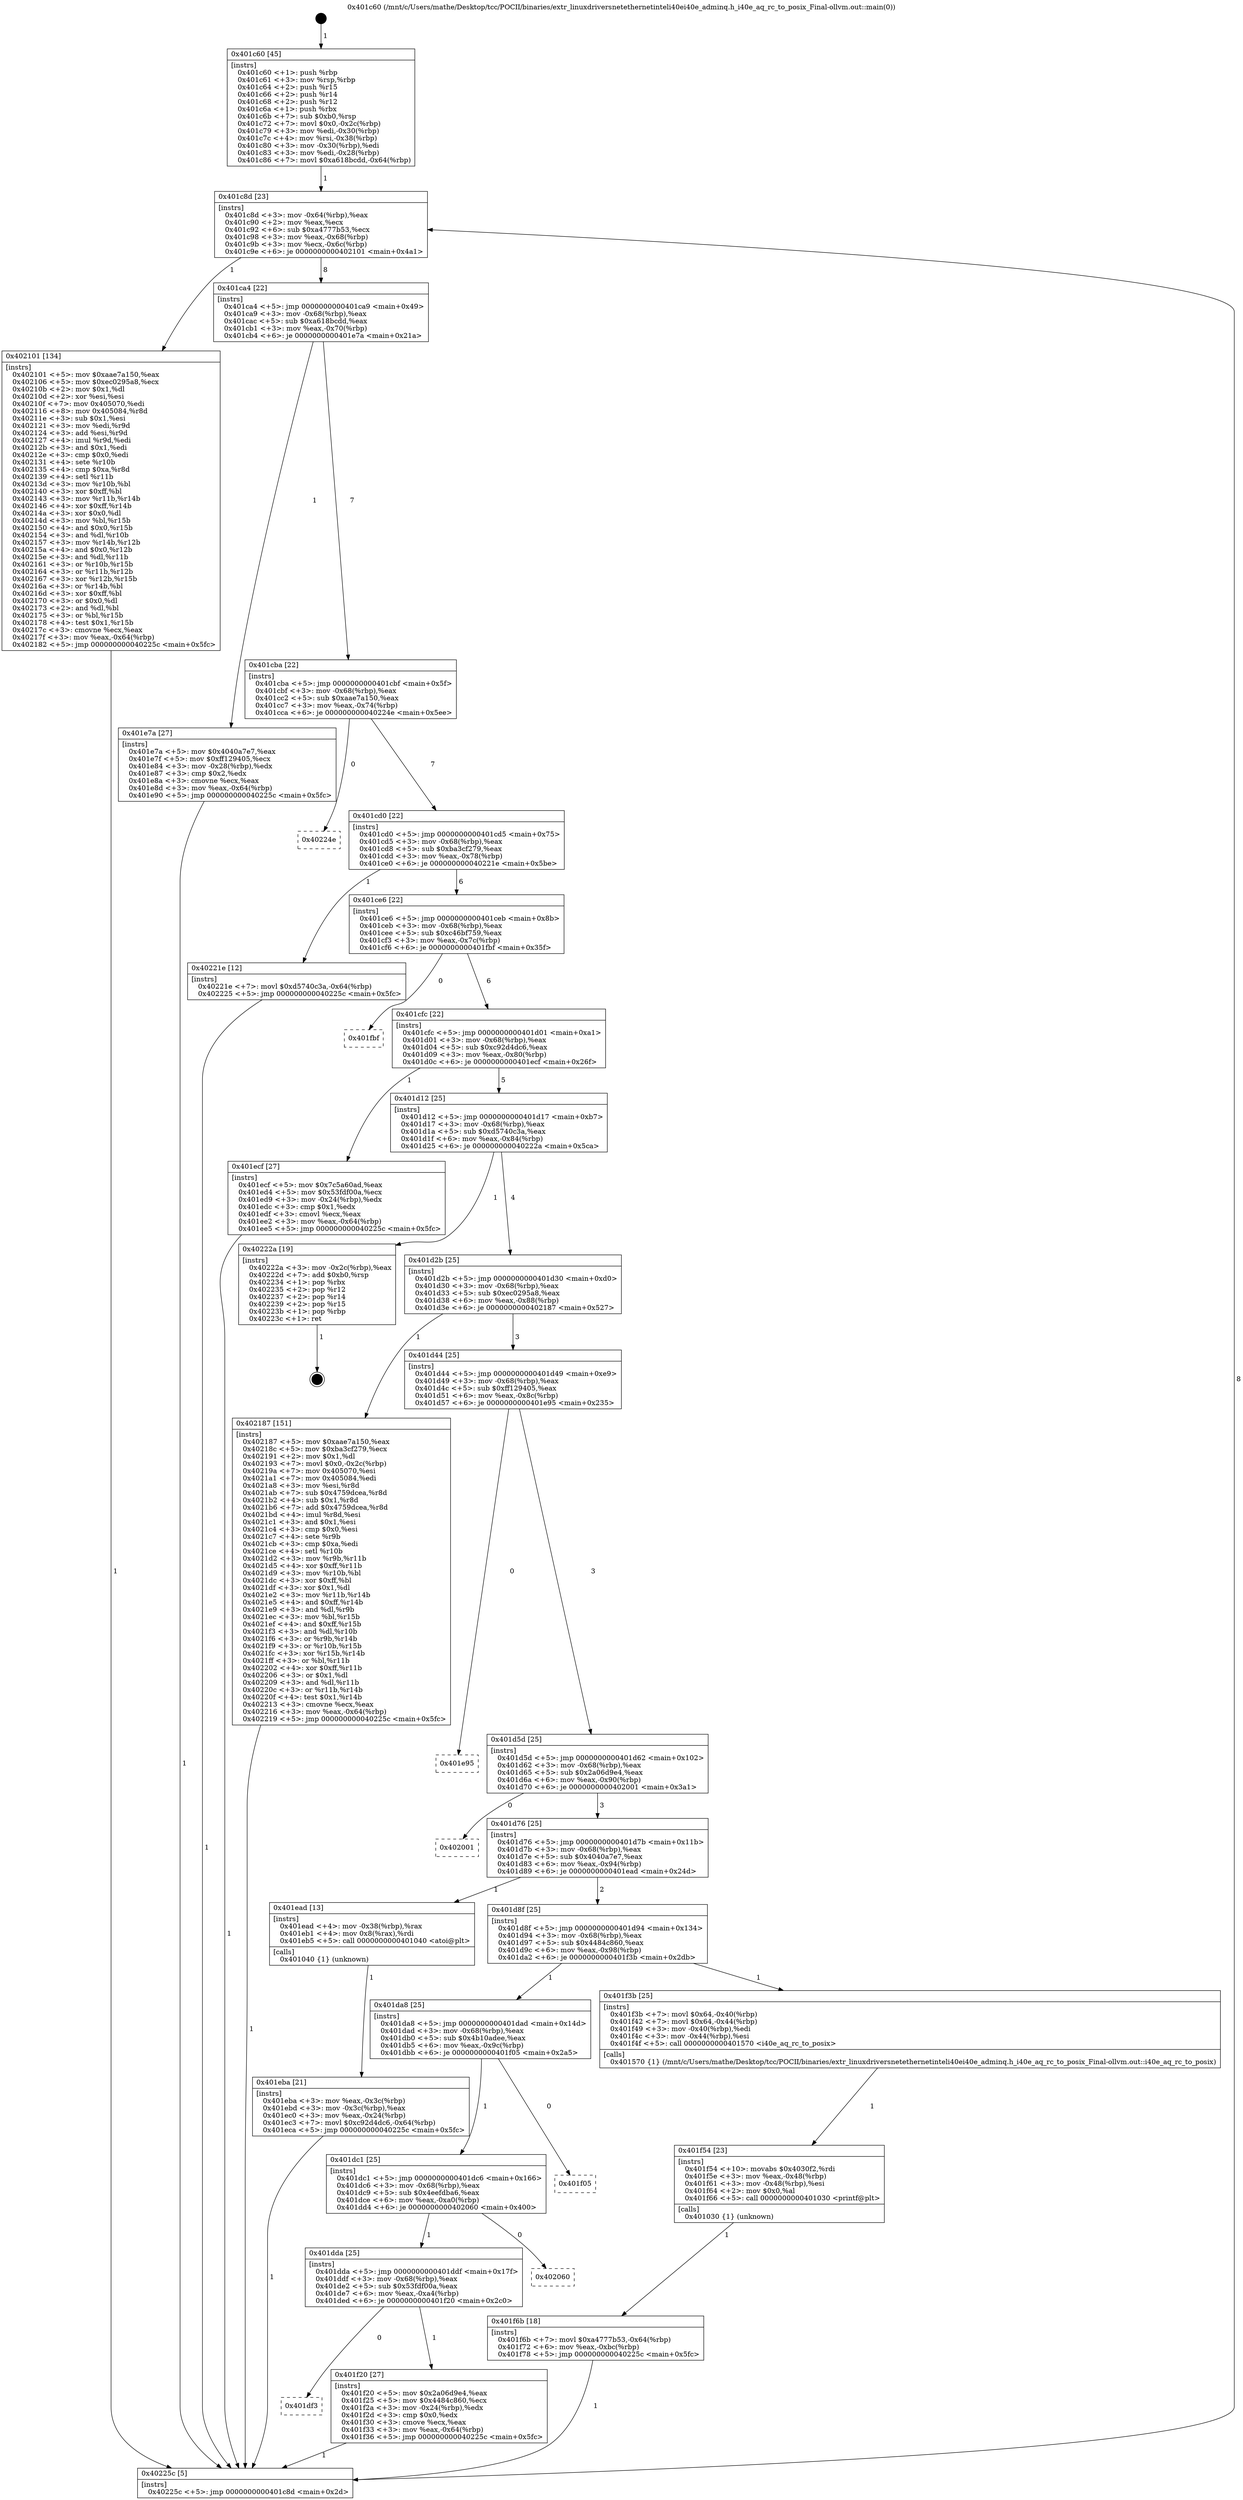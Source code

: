digraph "0x401c60" {
  label = "0x401c60 (/mnt/c/Users/mathe/Desktop/tcc/POCII/binaries/extr_linuxdriversnetethernetinteli40ei40e_adminq.h_i40e_aq_rc_to_posix_Final-ollvm.out::main(0))"
  labelloc = "t"
  node[shape=record]

  Entry [label="",width=0.3,height=0.3,shape=circle,fillcolor=black,style=filled]
  "0x401c8d" [label="{
     0x401c8d [23]\l
     | [instrs]\l
     &nbsp;&nbsp;0x401c8d \<+3\>: mov -0x64(%rbp),%eax\l
     &nbsp;&nbsp;0x401c90 \<+2\>: mov %eax,%ecx\l
     &nbsp;&nbsp;0x401c92 \<+6\>: sub $0xa4777b53,%ecx\l
     &nbsp;&nbsp;0x401c98 \<+3\>: mov %eax,-0x68(%rbp)\l
     &nbsp;&nbsp;0x401c9b \<+3\>: mov %ecx,-0x6c(%rbp)\l
     &nbsp;&nbsp;0x401c9e \<+6\>: je 0000000000402101 \<main+0x4a1\>\l
  }"]
  "0x402101" [label="{
     0x402101 [134]\l
     | [instrs]\l
     &nbsp;&nbsp;0x402101 \<+5\>: mov $0xaae7a150,%eax\l
     &nbsp;&nbsp;0x402106 \<+5\>: mov $0xec0295a8,%ecx\l
     &nbsp;&nbsp;0x40210b \<+2\>: mov $0x1,%dl\l
     &nbsp;&nbsp;0x40210d \<+2\>: xor %esi,%esi\l
     &nbsp;&nbsp;0x40210f \<+7\>: mov 0x405070,%edi\l
     &nbsp;&nbsp;0x402116 \<+8\>: mov 0x405084,%r8d\l
     &nbsp;&nbsp;0x40211e \<+3\>: sub $0x1,%esi\l
     &nbsp;&nbsp;0x402121 \<+3\>: mov %edi,%r9d\l
     &nbsp;&nbsp;0x402124 \<+3\>: add %esi,%r9d\l
     &nbsp;&nbsp;0x402127 \<+4\>: imul %r9d,%edi\l
     &nbsp;&nbsp;0x40212b \<+3\>: and $0x1,%edi\l
     &nbsp;&nbsp;0x40212e \<+3\>: cmp $0x0,%edi\l
     &nbsp;&nbsp;0x402131 \<+4\>: sete %r10b\l
     &nbsp;&nbsp;0x402135 \<+4\>: cmp $0xa,%r8d\l
     &nbsp;&nbsp;0x402139 \<+4\>: setl %r11b\l
     &nbsp;&nbsp;0x40213d \<+3\>: mov %r10b,%bl\l
     &nbsp;&nbsp;0x402140 \<+3\>: xor $0xff,%bl\l
     &nbsp;&nbsp;0x402143 \<+3\>: mov %r11b,%r14b\l
     &nbsp;&nbsp;0x402146 \<+4\>: xor $0xff,%r14b\l
     &nbsp;&nbsp;0x40214a \<+3\>: xor $0x0,%dl\l
     &nbsp;&nbsp;0x40214d \<+3\>: mov %bl,%r15b\l
     &nbsp;&nbsp;0x402150 \<+4\>: and $0x0,%r15b\l
     &nbsp;&nbsp;0x402154 \<+3\>: and %dl,%r10b\l
     &nbsp;&nbsp;0x402157 \<+3\>: mov %r14b,%r12b\l
     &nbsp;&nbsp;0x40215a \<+4\>: and $0x0,%r12b\l
     &nbsp;&nbsp;0x40215e \<+3\>: and %dl,%r11b\l
     &nbsp;&nbsp;0x402161 \<+3\>: or %r10b,%r15b\l
     &nbsp;&nbsp;0x402164 \<+3\>: or %r11b,%r12b\l
     &nbsp;&nbsp;0x402167 \<+3\>: xor %r12b,%r15b\l
     &nbsp;&nbsp;0x40216a \<+3\>: or %r14b,%bl\l
     &nbsp;&nbsp;0x40216d \<+3\>: xor $0xff,%bl\l
     &nbsp;&nbsp;0x402170 \<+3\>: or $0x0,%dl\l
     &nbsp;&nbsp;0x402173 \<+2\>: and %dl,%bl\l
     &nbsp;&nbsp;0x402175 \<+3\>: or %bl,%r15b\l
     &nbsp;&nbsp;0x402178 \<+4\>: test $0x1,%r15b\l
     &nbsp;&nbsp;0x40217c \<+3\>: cmovne %ecx,%eax\l
     &nbsp;&nbsp;0x40217f \<+3\>: mov %eax,-0x64(%rbp)\l
     &nbsp;&nbsp;0x402182 \<+5\>: jmp 000000000040225c \<main+0x5fc\>\l
  }"]
  "0x401ca4" [label="{
     0x401ca4 [22]\l
     | [instrs]\l
     &nbsp;&nbsp;0x401ca4 \<+5\>: jmp 0000000000401ca9 \<main+0x49\>\l
     &nbsp;&nbsp;0x401ca9 \<+3\>: mov -0x68(%rbp),%eax\l
     &nbsp;&nbsp;0x401cac \<+5\>: sub $0xa618bcdd,%eax\l
     &nbsp;&nbsp;0x401cb1 \<+3\>: mov %eax,-0x70(%rbp)\l
     &nbsp;&nbsp;0x401cb4 \<+6\>: je 0000000000401e7a \<main+0x21a\>\l
  }"]
  Exit [label="",width=0.3,height=0.3,shape=circle,fillcolor=black,style=filled,peripheries=2]
  "0x401e7a" [label="{
     0x401e7a [27]\l
     | [instrs]\l
     &nbsp;&nbsp;0x401e7a \<+5\>: mov $0x4040a7e7,%eax\l
     &nbsp;&nbsp;0x401e7f \<+5\>: mov $0xff129405,%ecx\l
     &nbsp;&nbsp;0x401e84 \<+3\>: mov -0x28(%rbp),%edx\l
     &nbsp;&nbsp;0x401e87 \<+3\>: cmp $0x2,%edx\l
     &nbsp;&nbsp;0x401e8a \<+3\>: cmovne %ecx,%eax\l
     &nbsp;&nbsp;0x401e8d \<+3\>: mov %eax,-0x64(%rbp)\l
     &nbsp;&nbsp;0x401e90 \<+5\>: jmp 000000000040225c \<main+0x5fc\>\l
  }"]
  "0x401cba" [label="{
     0x401cba [22]\l
     | [instrs]\l
     &nbsp;&nbsp;0x401cba \<+5\>: jmp 0000000000401cbf \<main+0x5f\>\l
     &nbsp;&nbsp;0x401cbf \<+3\>: mov -0x68(%rbp),%eax\l
     &nbsp;&nbsp;0x401cc2 \<+5\>: sub $0xaae7a150,%eax\l
     &nbsp;&nbsp;0x401cc7 \<+3\>: mov %eax,-0x74(%rbp)\l
     &nbsp;&nbsp;0x401cca \<+6\>: je 000000000040224e \<main+0x5ee\>\l
  }"]
  "0x40225c" [label="{
     0x40225c [5]\l
     | [instrs]\l
     &nbsp;&nbsp;0x40225c \<+5\>: jmp 0000000000401c8d \<main+0x2d\>\l
  }"]
  "0x401c60" [label="{
     0x401c60 [45]\l
     | [instrs]\l
     &nbsp;&nbsp;0x401c60 \<+1\>: push %rbp\l
     &nbsp;&nbsp;0x401c61 \<+3\>: mov %rsp,%rbp\l
     &nbsp;&nbsp;0x401c64 \<+2\>: push %r15\l
     &nbsp;&nbsp;0x401c66 \<+2\>: push %r14\l
     &nbsp;&nbsp;0x401c68 \<+2\>: push %r12\l
     &nbsp;&nbsp;0x401c6a \<+1\>: push %rbx\l
     &nbsp;&nbsp;0x401c6b \<+7\>: sub $0xb0,%rsp\l
     &nbsp;&nbsp;0x401c72 \<+7\>: movl $0x0,-0x2c(%rbp)\l
     &nbsp;&nbsp;0x401c79 \<+3\>: mov %edi,-0x30(%rbp)\l
     &nbsp;&nbsp;0x401c7c \<+4\>: mov %rsi,-0x38(%rbp)\l
     &nbsp;&nbsp;0x401c80 \<+3\>: mov -0x30(%rbp),%edi\l
     &nbsp;&nbsp;0x401c83 \<+3\>: mov %edi,-0x28(%rbp)\l
     &nbsp;&nbsp;0x401c86 \<+7\>: movl $0xa618bcdd,-0x64(%rbp)\l
  }"]
  "0x401f6b" [label="{
     0x401f6b [18]\l
     | [instrs]\l
     &nbsp;&nbsp;0x401f6b \<+7\>: movl $0xa4777b53,-0x64(%rbp)\l
     &nbsp;&nbsp;0x401f72 \<+6\>: mov %eax,-0xbc(%rbp)\l
     &nbsp;&nbsp;0x401f78 \<+5\>: jmp 000000000040225c \<main+0x5fc\>\l
  }"]
  "0x40224e" [label="{
     0x40224e\l
  }", style=dashed]
  "0x401cd0" [label="{
     0x401cd0 [22]\l
     | [instrs]\l
     &nbsp;&nbsp;0x401cd0 \<+5\>: jmp 0000000000401cd5 \<main+0x75\>\l
     &nbsp;&nbsp;0x401cd5 \<+3\>: mov -0x68(%rbp),%eax\l
     &nbsp;&nbsp;0x401cd8 \<+5\>: sub $0xba3cf279,%eax\l
     &nbsp;&nbsp;0x401cdd \<+3\>: mov %eax,-0x78(%rbp)\l
     &nbsp;&nbsp;0x401ce0 \<+6\>: je 000000000040221e \<main+0x5be\>\l
  }"]
  "0x401f54" [label="{
     0x401f54 [23]\l
     | [instrs]\l
     &nbsp;&nbsp;0x401f54 \<+10\>: movabs $0x4030f2,%rdi\l
     &nbsp;&nbsp;0x401f5e \<+3\>: mov %eax,-0x48(%rbp)\l
     &nbsp;&nbsp;0x401f61 \<+3\>: mov -0x48(%rbp),%esi\l
     &nbsp;&nbsp;0x401f64 \<+2\>: mov $0x0,%al\l
     &nbsp;&nbsp;0x401f66 \<+5\>: call 0000000000401030 \<printf@plt\>\l
     | [calls]\l
     &nbsp;&nbsp;0x401030 \{1\} (unknown)\l
  }"]
  "0x40221e" [label="{
     0x40221e [12]\l
     | [instrs]\l
     &nbsp;&nbsp;0x40221e \<+7\>: movl $0xd5740c3a,-0x64(%rbp)\l
     &nbsp;&nbsp;0x402225 \<+5\>: jmp 000000000040225c \<main+0x5fc\>\l
  }"]
  "0x401ce6" [label="{
     0x401ce6 [22]\l
     | [instrs]\l
     &nbsp;&nbsp;0x401ce6 \<+5\>: jmp 0000000000401ceb \<main+0x8b\>\l
     &nbsp;&nbsp;0x401ceb \<+3\>: mov -0x68(%rbp),%eax\l
     &nbsp;&nbsp;0x401cee \<+5\>: sub $0xc46bf759,%eax\l
     &nbsp;&nbsp;0x401cf3 \<+3\>: mov %eax,-0x7c(%rbp)\l
     &nbsp;&nbsp;0x401cf6 \<+6\>: je 0000000000401fbf \<main+0x35f\>\l
  }"]
  "0x401df3" [label="{
     0x401df3\l
  }", style=dashed]
  "0x401fbf" [label="{
     0x401fbf\l
  }", style=dashed]
  "0x401cfc" [label="{
     0x401cfc [22]\l
     | [instrs]\l
     &nbsp;&nbsp;0x401cfc \<+5\>: jmp 0000000000401d01 \<main+0xa1\>\l
     &nbsp;&nbsp;0x401d01 \<+3\>: mov -0x68(%rbp),%eax\l
     &nbsp;&nbsp;0x401d04 \<+5\>: sub $0xc92d4dc6,%eax\l
     &nbsp;&nbsp;0x401d09 \<+3\>: mov %eax,-0x80(%rbp)\l
     &nbsp;&nbsp;0x401d0c \<+6\>: je 0000000000401ecf \<main+0x26f\>\l
  }"]
  "0x401f20" [label="{
     0x401f20 [27]\l
     | [instrs]\l
     &nbsp;&nbsp;0x401f20 \<+5\>: mov $0x2a06d9e4,%eax\l
     &nbsp;&nbsp;0x401f25 \<+5\>: mov $0x4484c860,%ecx\l
     &nbsp;&nbsp;0x401f2a \<+3\>: mov -0x24(%rbp),%edx\l
     &nbsp;&nbsp;0x401f2d \<+3\>: cmp $0x0,%edx\l
     &nbsp;&nbsp;0x401f30 \<+3\>: cmove %ecx,%eax\l
     &nbsp;&nbsp;0x401f33 \<+3\>: mov %eax,-0x64(%rbp)\l
     &nbsp;&nbsp;0x401f36 \<+5\>: jmp 000000000040225c \<main+0x5fc\>\l
  }"]
  "0x401ecf" [label="{
     0x401ecf [27]\l
     | [instrs]\l
     &nbsp;&nbsp;0x401ecf \<+5\>: mov $0x7c5a60ad,%eax\l
     &nbsp;&nbsp;0x401ed4 \<+5\>: mov $0x53fdf00a,%ecx\l
     &nbsp;&nbsp;0x401ed9 \<+3\>: mov -0x24(%rbp),%edx\l
     &nbsp;&nbsp;0x401edc \<+3\>: cmp $0x1,%edx\l
     &nbsp;&nbsp;0x401edf \<+3\>: cmovl %ecx,%eax\l
     &nbsp;&nbsp;0x401ee2 \<+3\>: mov %eax,-0x64(%rbp)\l
     &nbsp;&nbsp;0x401ee5 \<+5\>: jmp 000000000040225c \<main+0x5fc\>\l
  }"]
  "0x401d12" [label="{
     0x401d12 [25]\l
     | [instrs]\l
     &nbsp;&nbsp;0x401d12 \<+5\>: jmp 0000000000401d17 \<main+0xb7\>\l
     &nbsp;&nbsp;0x401d17 \<+3\>: mov -0x68(%rbp),%eax\l
     &nbsp;&nbsp;0x401d1a \<+5\>: sub $0xd5740c3a,%eax\l
     &nbsp;&nbsp;0x401d1f \<+6\>: mov %eax,-0x84(%rbp)\l
     &nbsp;&nbsp;0x401d25 \<+6\>: je 000000000040222a \<main+0x5ca\>\l
  }"]
  "0x401dda" [label="{
     0x401dda [25]\l
     | [instrs]\l
     &nbsp;&nbsp;0x401dda \<+5\>: jmp 0000000000401ddf \<main+0x17f\>\l
     &nbsp;&nbsp;0x401ddf \<+3\>: mov -0x68(%rbp),%eax\l
     &nbsp;&nbsp;0x401de2 \<+5\>: sub $0x53fdf00a,%eax\l
     &nbsp;&nbsp;0x401de7 \<+6\>: mov %eax,-0xa4(%rbp)\l
     &nbsp;&nbsp;0x401ded \<+6\>: je 0000000000401f20 \<main+0x2c0\>\l
  }"]
  "0x40222a" [label="{
     0x40222a [19]\l
     | [instrs]\l
     &nbsp;&nbsp;0x40222a \<+3\>: mov -0x2c(%rbp),%eax\l
     &nbsp;&nbsp;0x40222d \<+7\>: add $0xb0,%rsp\l
     &nbsp;&nbsp;0x402234 \<+1\>: pop %rbx\l
     &nbsp;&nbsp;0x402235 \<+2\>: pop %r12\l
     &nbsp;&nbsp;0x402237 \<+2\>: pop %r14\l
     &nbsp;&nbsp;0x402239 \<+2\>: pop %r15\l
     &nbsp;&nbsp;0x40223b \<+1\>: pop %rbp\l
     &nbsp;&nbsp;0x40223c \<+1\>: ret\l
  }"]
  "0x401d2b" [label="{
     0x401d2b [25]\l
     | [instrs]\l
     &nbsp;&nbsp;0x401d2b \<+5\>: jmp 0000000000401d30 \<main+0xd0\>\l
     &nbsp;&nbsp;0x401d30 \<+3\>: mov -0x68(%rbp),%eax\l
     &nbsp;&nbsp;0x401d33 \<+5\>: sub $0xec0295a8,%eax\l
     &nbsp;&nbsp;0x401d38 \<+6\>: mov %eax,-0x88(%rbp)\l
     &nbsp;&nbsp;0x401d3e \<+6\>: je 0000000000402187 \<main+0x527\>\l
  }"]
  "0x402060" [label="{
     0x402060\l
  }", style=dashed]
  "0x402187" [label="{
     0x402187 [151]\l
     | [instrs]\l
     &nbsp;&nbsp;0x402187 \<+5\>: mov $0xaae7a150,%eax\l
     &nbsp;&nbsp;0x40218c \<+5\>: mov $0xba3cf279,%ecx\l
     &nbsp;&nbsp;0x402191 \<+2\>: mov $0x1,%dl\l
     &nbsp;&nbsp;0x402193 \<+7\>: movl $0x0,-0x2c(%rbp)\l
     &nbsp;&nbsp;0x40219a \<+7\>: mov 0x405070,%esi\l
     &nbsp;&nbsp;0x4021a1 \<+7\>: mov 0x405084,%edi\l
     &nbsp;&nbsp;0x4021a8 \<+3\>: mov %esi,%r8d\l
     &nbsp;&nbsp;0x4021ab \<+7\>: sub $0x4759dcea,%r8d\l
     &nbsp;&nbsp;0x4021b2 \<+4\>: sub $0x1,%r8d\l
     &nbsp;&nbsp;0x4021b6 \<+7\>: add $0x4759dcea,%r8d\l
     &nbsp;&nbsp;0x4021bd \<+4\>: imul %r8d,%esi\l
     &nbsp;&nbsp;0x4021c1 \<+3\>: and $0x1,%esi\l
     &nbsp;&nbsp;0x4021c4 \<+3\>: cmp $0x0,%esi\l
     &nbsp;&nbsp;0x4021c7 \<+4\>: sete %r9b\l
     &nbsp;&nbsp;0x4021cb \<+3\>: cmp $0xa,%edi\l
     &nbsp;&nbsp;0x4021ce \<+4\>: setl %r10b\l
     &nbsp;&nbsp;0x4021d2 \<+3\>: mov %r9b,%r11b\l
     &nbsp;&nbsp;0x4021d5 \<+4\>: xor $0xff,%r11b\l
     &nbsp;&nbsp;0x4021d9 \<+3\>: mov %r10b,%bl\l
     &nbsp;&nbsp;0x4021dc \<+3\>: xor $0xff,%bl\l
     &nbsp;&nbsp;0x4021df \<+3\>: xor $0x1,%dl\l
     &nbsp;&nbsp;0x4021e2 \<+3\>: mov %r11b,%r14b\l
     &nbsp;&nbsp;0x4021e5 \<+4\>: and $0xff,%r14b\l
     &nbsp;&nbsp;0x4021e9 \<+3\>: and %dl,%r9b\l
     &nbsp;&nbsp;0x4021ec \<+3\>: mov %bl,%r15b\l
     &nbsp;&nbsp;0x4021ef \<+4\>: and $0xff,%r15b\l
     &nbsp;&nbsp;0x4021f3 \<+3\>: and %dl,%r10b\l
     &nbsp;&nbsp;0x4021f6 \<+3\>: or %r9b,%r14b\l
     &nbsp;&nbsp;0x4021f9 \<+3\>: or %r10b,%r15b\l
     &nbsp;&nbsp;0x4021fc \<+3\>: xor %r15b,%r14b\l
     &nbsp;&nbsp;0x4021ff \<+3\>: or %bl,%r11b\l
     &nbsp;&nbsp;0x402202 \<+4\>: xor $0xff,%r11b\l
     &nbsp;&nbsp;0x402206 \<+3\>: or $0x1,%dl\l
     &nbsp;&nbsp;0x402209 \<+3\>: and %dl,%r11b\l
     &nbsp;&nbsp;0x40220c \<+3\>: or %r11b,%r14b\l
     &nbsp;&nbsp;0x40220f \<+4\>: test $0x1,%r14b\l
     &nbsp;&nbsp;0x402213 \<+3\>: cmovne %ecx,%eax\l
     &nbsp;&nbsp;0x402216 \<+3\>: mov %eax,-0x64(%rbp)\l
     &nbsp;&nbsp;0x402219 \<+5\>: jmp 000000000040225c \<main+0x5fc\>\l
  }"]
  "0x401d44" [label="{
     0x401d44 [25]\l
     | [instrs]\l
     &nbsp;&nbsp;0x401d44 \<+5\>: jmp 0000000000401d49 \<main+0xe9\>\l
     &nbsp;&nbsp;0x401d49 \<+3\>: mov -0x68(%rbp),%eax\l
     &nbsp;&nbsp;0x401d4c \<+5\>: sub $0xff129405,%eax\l
     &nbsp;&nbsp;0x401d51 \<+6\>: mov %eax,-0x8c(%rbp)\l
     &nbsp;&nbsp;0x401d57 \<+6\>: je 0000000000401e95 \<main+0x235\>\l
  }"]
  "0x401dc1" [label="{
     0x401dc1 [25]\l
     | [instrs]\l
     &nbsp;&nbsp;0x401dc1 \<+5\>: jmp 0000000000401dc6 \<main+0x166\>\l
     &nbsp;&nbsp;0x401dc6 \<+3\>: mov -0x68(%rbp),%eax\l
     &nbsp;&nbsp;0x401dc9 \<+5\>: sub $0x4eefdba6,%eax\l
     &nbsp;&nbsp;0x401dce \<+6\>: mov %eax,-0xa0(%rbp)\l
     &nbsp;&nbsp;0x401dd4 \<+6\>: je 0000000000402060 \<main+0x400\>\l
  }"]
  "0x401e95" [label="{
     0x401e95\l
  }", style=dashed]
  "0x401d5d" [label="{
     0x401d5d [25]\l
     | [instrs]\l
     &nbsp;&nbsp;0x401d5d \<+5\>: jmp 0000000000401d62 \<main+0x102\>\l
     &nbsp;&nbsp;0x401d62 \<+3\>: mov -0x68(%rbp),%eax\l
     &nbsp;&nbsp;0x401d65 \<+5\>: sub $0x2a06d9e4,%eax\l
     &nbsp;&nbsp;0x401d6a \<+6\>: mov %eax,-0x90(%rbp)\l
     &nbsp;&nbsp;0x401d70 \<+6\>: je 0000000000402001 \<main+0x3a1\>\l
  }"]
  "0x401f05" [label="{
     0x401f05\l
  }", style=dashed]
  "0x402001" [label="{
     0x402001\l
  }", style=dashed]
  "0x401d76" [label="{
     0x401d76 [25]\l
     | [instrs]\l
     &nbsp;&nbsp;0x401d76 \<+5\>: jmp 0000000000401d7b \<main+0x11b\>\l
     &nbsp;&nbsp;0x401d7b \<+3\>: mov -0x68(%rbp),%eax\l
     &nbsp;&nbsp;0x401d7e \<+5\>: sub $0x4040a7e7,%eax\l
     &nbsp;&nbsp;0x401d83 \<+6\>: mov %eax,-0x94(%rbp)\l
     &nbsp;&nbsp;0x401d89 \<+6\>: je 0000000000401ead \<main+0x24d\>\l
  }"]
  "0x401da8" [label="{
     0x401da8 [25]\l
     | [instrs]\l
     &nbsp;&nbsp;0x401da8 \<+5\>: jmp 0000000000401dad \<main+0x14d\>\l
     &nbsp;&nbsp;0x401dad \<+3\>: mov -0x68(%rbp),%eax\l
     &nbsp;&nbsp;0x401db0 \<+5\>: sub $0x4b10adee,%eax\l
     &nbsp;&nbsp;0x401db5 \<+6\>: mov %eax,-0x9c(%rbp)\l
     &nbsp;&nbsp;0x401dbb \<+6\>: je 0000000000401f05 \<main+0x2a5\>\l
  }"]
  "0x401ead" [label="{
     0x401ead [13]\l
     | [instrs]\l
     &nbsp;&nbsp;0x401ead \<+4\>: mov -0x38(%rbp),%rax\l
     &nbsp;&nbsp;0x401eb1 \<+4\>: mov 0x8(%rax),%rdi\l
     &nbsp;&nbsp;0x401eb5 \<+5\>: call 0000000000401040 \<atoi@plt\>\l
     | [calls]\l
     &nbsp;&nbsp;0x401040 \{1\} (unknown)\l
  }"]
  "0x401d8f" [label="{
     0x401d8f [25]\l
     | [instrs]\l
     &nbsp;&nbsp;0x401d8f \<+5\>: jmp 0000000000401d94 \<main+0x134\>\l
     &nbsp;&nbsp;0x401d94 \<+3\>: mov -0x68(%rbp),%eax\l
     &nbsp;&nbsp;0x401d97 \<+5\>: sub $0x4484c860,%eax\l
     &nbsp;&nbsp;0x401d9c \<+6\>: mov %eax,-0x98(%rbp)\l
     &nbsp;&nbsp;0x401da2 \<+6\>: je 0000000000401f3b \<main+0x2db\>\l
  }"]
  "0x401eba" [label="{
     0x401eba [21]\l
     | [instrs]\l
     &nbsp;&nbsp;0x401eba \<+3\>: mov %eax,-0x3c(%rbp)\l
     &nbsp;&nbsp;0x401ebd \<+3\>: mov -0x3c(%rbp),%eax\l
     &nbsp;&nbsp;0x401ec0 \<+3\>: mov %eax,-0x24(%rbp)\l
     &nbsp;&nbsp;0x401ec3 \<+7\>: movl $0xc92d4dc6,-0x64(%rbp)\l
     &nbsp;&nbsp;0x401eca \<+5\>: jmp 000000000040225c \<main+0x5fc\>\l
  }"]
  "0x401f3b" [label="{
     0x401f3b [25]\l
     | [instrs]\l
     &nbsp;&nbsp;0x401f3b \<+7\>: movl $0x64,-0x40(%rbp)\l
     &nbsp;&nbsp;0x401f42 \<+7\>: movl $0x64,-0x44(%rbp)\l
     &nbsp;&nbsp;0x401f49 \<+3\>: mov -0x40(%rbp),%edi\l
     &nbsp;&nbsp;0x401f4c \<+3\>: mov -0x44(%rbp),%esi\l
     &nbsp;&nbsp;0x401f4f \<+5\>: call 0000000000401570 \<i40e_aq_rc_to_posix\>\l
     | [calls]\l
     &nbsp;&nbsp;0x401570 \{1\} (/mnt/c/Users/mathe/Desktop/tcc/POCII/binaries/extr_linuxdriversnetethernetinteli40ei40e_adminq.h_i40e_aq_rc_to_posix_Final-ollvm.out::i40e_aq_rc_to_posix)\l
  }"]
  Entry -> "0x401c60" [label=" 1"]
  "0x401c8d" -> "0x402101" [label=" 1"]
  "0x401c8d" -> "0x401ca4" [label=" 8"]
  "0x40222a" -> Exit [label=" 1"]
  "0x401ca4" -> "0x401e7a" [label=" 1"]
  "0x401ca4" -> "0x401cba" [label=" 7"]
  "0x401e7a" -> "0x40225c" [label=" 1"]
  "0x401c60" -> "0x401c8d" [label=" 1"]
  "0x40225c" -> "0x401c8d" [label=" 8"]
  "0x40221e" -> "0x40225c" [label=" 1"]
  "0x401cba" -> "0x40224e" [label=" 0"]
  "0x401cba" -> "0x401cd0" [label=" 7"]
  "0x402187" -> "0x40225c" [label=" 1"]
  "0x401cd0" -> "0x40221e" [label=" 1"]
  "0x401cd0" -> "0x401ce6" [label=" 6"]
  "0x402101" -> "0x40225c" [label=" 1"]
  "0x401ce6" -> "0x401fbf" [label=" 0"]
  "0x401ce6" -> "0x401cfc" [label=" 6"]
  "0x401f6b" -> "0x40225c" [label=" 1"]
  "0x401cfc" -> "0x401ecf" [label=" 1"]
  "0x401cfc" -> "0x401d12" [label=" 5"]
  "0x401f54" -> "0x401f6b" [label=" 1"]
  "0x401d12" -> "0x40222a" [label=" 1"]
  "0x401d12" -> "0x401d2b" [label=" 4"]
  "0x401f20" -> "0x40225c" [label=" 1"]
  "0x401d2b" -> "0x402187" [label=" 1"]
  "0x401d2b" -> "0x401d44" [label=" 3"]
  "0x401dda" -> "0x401df3" [label=" 0"]
  "0x401d44" -> "0x401e95" [label=" 0"]
  "0x401d44" -> "0x401d5d" [label=" 3"]
  "0x401f3b" -> "0x401f54" [label=" 1"]
  "0x401d5d" -> "0x402001" [label=" 0"]
  "0x401d5d" -> "0x401d76" [label=" 3"]
  "0x401dc1" -> "0x401dda" [label=" 1"]
  "0x401d76" -> "0x401ead" [label=" 1"]
  "0x401d76" -> "0x401d8f" [label=" 2"]
  "0x401ead" -> "0x401eba" [label=" 1"]
  "0x401eba" -> "0x40225c" [label=" 1"]
  "0x401ecf" -> "0x40225c" [label=" 1"]
  "0x401dda" -> "0x401f20" [label=" 1"]
  "0x401d8f" -> "0x401f3b" [label=" 1"]
  "0x401d8f" -> "0x401da8" [label=" 1"]
  "0x401dc1" -> "0x402060" [label=" 0"]
  "0x401da8" -> "0x401f05" [label=" 0"]
  "0x401da8" -> "0x401dc1" [label=" 1"]
}
